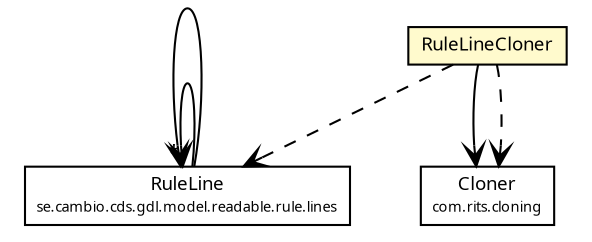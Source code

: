 #!/usr/local/bin/dot
#
# Class diagram 
# Generated by UMLGraph version R5_6 (http://www.umlgraph.org/)
#

digraph G {
	edge [fontname="Trebuchet MS",fontsize=10,labelfontname="Trebuchet MS",labelfontsize=10];
	node [fontname="Trebuchet MS",fontsize=10,shape=plaintext];
	nodesep=0.25;
	ranksep=0.5;
	// se.cambio.cds.gdl.model.readable.rule.lines.RuleLine
	c292186 [label=<<table title="se.cambio.cds.gdl.model.readable.rule.lines.RuleLine" border="0" cellborder="1" cellspacing="0" cellpadding="2" port="p" href="../../model/readable/rule/lines/RuleLine.html">
		<tr><td><table border="0" cellspacing="0" cellpadding="1">
<tr><td align="center" balign="center"><font face="Trebuchet MS"> RuleLine </font></td></tr>
<tr><td align="center" balign="center"><font face="Trebuchet MS" point-size="7.0"> se.cambio.cds.gdl.model.readable.rule.lines </font></td></tr>
		</table></td></tr>
		</table>>, URL="../../model/readable/rule/lines/RuleLine.html", fontname="Trebuchet MS", fontcolor="black", fontsize=9.0];
	// se.cambio.cds.gdl.editor.controller.RuleLineCloner
	c292346 [label=<<table title="se.cambio.cds.gdl.editor.controller.RuleLineCloner" border="0" cellborder="1" cellspacing="0" cellpadding="2" port="p" bgcolor="lemonChiffon" href="./RuleLineCloner.html">
		<tr><td><table border="0" cellspacing="0" cellpadding="1">
<tr><td align="center" balign="center"><font face="Trebuchet MS"> RuleLineCloner </font></td></tr>
		</table></td></tr>
		</table>>, URL="./RuleLineCloner.html", fontname="Trebuchet MS", fontcolor="black", fontsize=9.0];
	// se.cambio.cds.gdl.model.readable.rule.lines.RuleLine NAVASSOC se.cambio.cds.gdl.model.readable.rule.lines.RuleLine
	c292186:p -> c292186:p [taillabel="", label="", headlabel="", fontname="Trebuchet MS", fontcolor="black", fontsize=10.0, color="black", arrowhead=open];
	// se.cambio.cds.gdl.model.readable.rule.lines.RuleLine NAVASSOC se.cambio.cds.gdl.model.readable.rule.lines.RuleLine
	c292186:p -> c292186:p [taillabel="", label="", headlabel="*", fontname="Trebuchet MS", fontcolor="black", fontsize=10.0, color="black", arrowhead=open];
	// se.cambio.cds.gdl.editor.controller.RuleLineCloner NAVASSOC com.rits.cloning.Cloner
	c292346:p -> c292470:p [taillabel="", label="", headlabel="", fontname="Trebuchet MS", fontcolor="black", fontsize=10.0, color="black", arrowhead=open];
	// se.cambio.cds.gdl.editor.controller.RuleLineCloner DEPEND se.cambio.cds.gdl.model.readable.rule.lines.RuleLine
	c292346:p -> c292186:p [taillabel="", label="", headlabel="", fontname="Trebuchet MS", fontcolor="black", fontsize=10.0, color="black", arrowhead=open, style=dashed];
	// se.cambio.cds.gdl.editor.controller.RuleLineCloner DEPEND com.rits.cloning.Cloner
	c292346:p -> c292470:p [taillabel="", label="", headlabel="", fontname="Trebuchet MS", fontcolor="black", fontsize=10.0, color="black", arrowhead=open, style=dashed];
	// com.rits.cloning.Cloner
	c292470 [label=<<table title="com.rits.cloning.Cloner" border="0" cellborder="1" cellspacing="0" cellpadding="2" port="p" href="http://java.sun.com/j2se/1.4.2/docs/api/com/rits/cloning/Cloner.html">
		<tr><td><table border="0" cellspacing="0" cellpadding="1">
<tr><td align="center" balign="center"><font face="Trebuchet MS"> Cloner </font></td></tr>
<tr><td align="center" balign="center"><font face="Trebuchet MS" point-size="7.0"> com.rits.cloning </font></td></tr>
		</table></td></tr>
		</table>>, URL="http://java.sun.com/j2se/1.4.2/docs/api/com/rits/cloning/Cloner.html", fontname="Trebuchet MS", fontcolor="black", fontsize=9.0];
}

